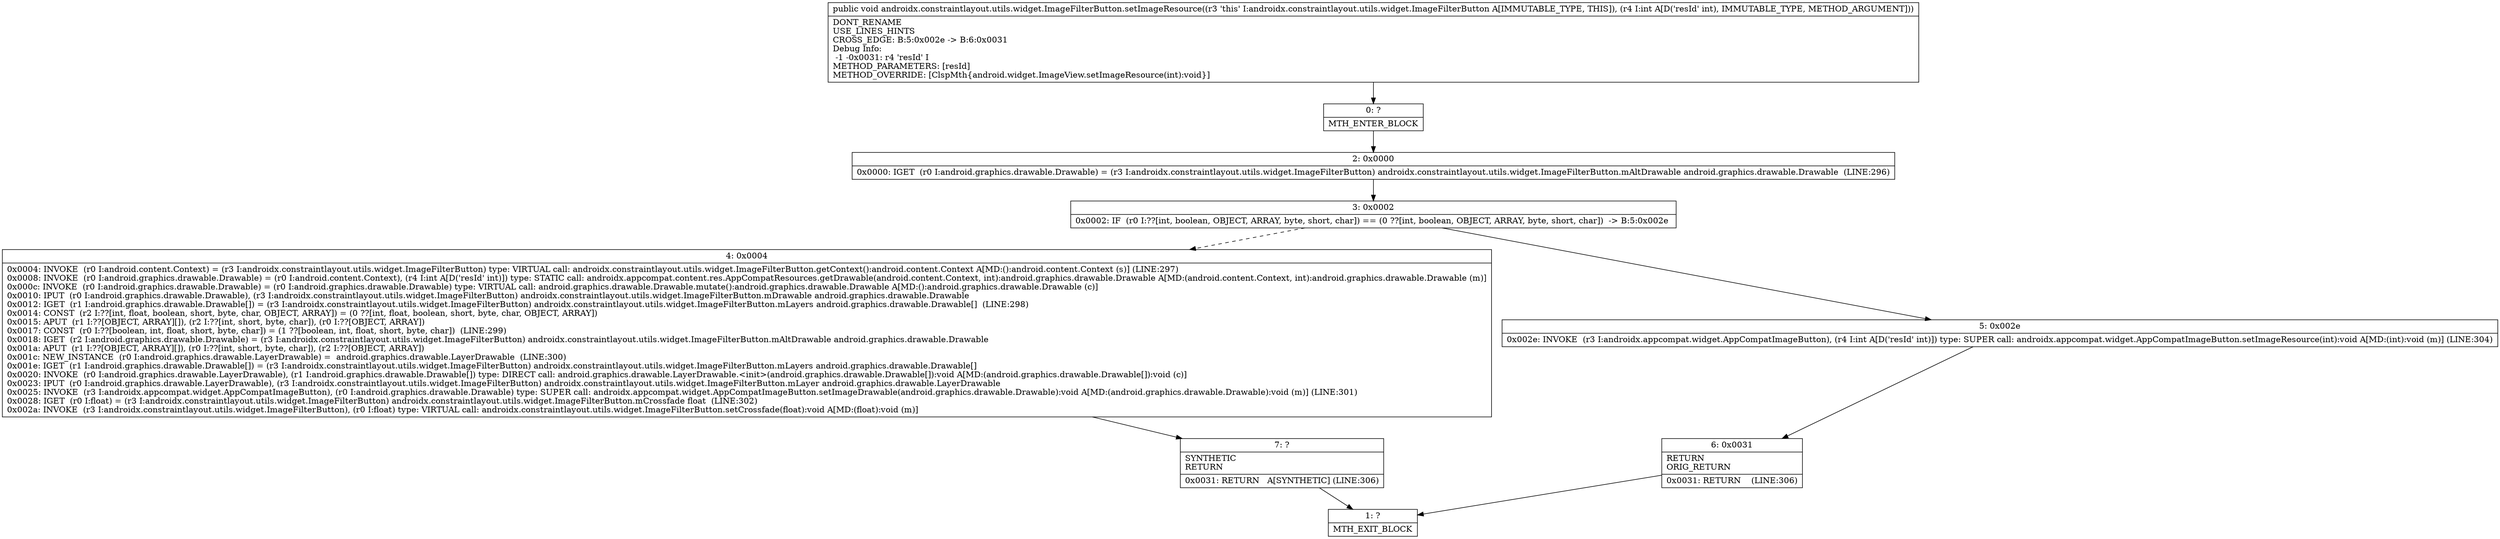 digraph "CFG forandroidx.constraintlayout.utils.widget.ImageFilterButton.setImageResource(I)V" {
Node_0 [shape=record,label="{0\:\ ?|MTH_ENTER_BLOCK\l}"];
Node_2 [shape=record,label="{2\:\ 0x0000|0x0000: IGET  (r0 I:android.graphics.drawable.Drawable) = (r3 I:androidx.constraintlayout.utils.widget.ImageFilterButton) androidx.constraintlayout.utils.widget.ImageFilterButton.mAltDrawable android.graphics.drawable.Drawable  (LINE:296)\l}"];
Node_3 [shape=record,label="{3\:\ 0x0002|0x0002: IF  (r0 I:??[int, boolean, OBJECT, ARRAY, byte, short, char]) == (0 ??[int, boolean, OBJECT, ARRAY, byte, short, char])  \-\> B:5:0x002e \l}"];
Node_4 [shape=record,label="{4\:\ 0x0004|0x0004: INVOKE  (r0 I:android.content.Context) = (r3 I:androidx.constraintlayout.utils.widget.ImageFilterButton) type: VIRTUAL call: androidx.constraintlayout.utils.widget.ImageFilterButton.getContext():android.content.Context A[MD:():android.content.Context (s)] (LINE:297)\l0x0008: INVOKE  (r0 I:android.graphics.drawable.Drawable) = (r0 I:android.content.Context), (r4 I:int A[D('resId' int)]) type: STATIC call: androidx.appcompat.content.res.AppCompatResources.getDrawable(android.content.Context, int):android.graphics.drawable.Drawable A[MD:(android.content.Context, int):android.graphics.drawable.Drawable (m)]\l0x000c: INVOKE  (r0 I:android.graphics.drawable.Drawable) = (r0 I:android.graphics.drawable.Drawable) type: VIRTUAL call: android.graphics.drawable.Drawable.mutate():android.graphics.drawable.Drawable A[MD:():android.graphics.drawable.Drawable (c)]\l0x0010: IPUT  (r0 I:android.graphics.drawable.Drawable), (r3 I:androidx.constraintlayout.utils.widget.ImageFilterButton) androidx.constraintlayout.utils.widget.ImageFilterButton.mDrawable android.graphics.drawable.Drawable \l0x0012: IGET  (r1 I:android.graphics.drawable.Drawable[]) = (r3 I:androidx.constraintlayout.utils.widget.ImageFilterButton) androidx.constraintlayout.utils.widget.ImageFilterButton.mLayers android.graphics.drawable.Drawable[]  (LINE:298)\l0x0014: CONST  (r2 I:??[int, float, boolean, short, byte, char, OBJECT, ARRAY]) = (0 ??[int, float, boolean, short, byte, char, OBJECT, ARRAY]) \l0x0015: APUT  (r1 I:??[OBJECT, ARRAY][]), (r2 I:??[int, short, byte, char]), (r0 I:??[OBJECT, ARRAY]) \l0x0017: CONST  (r0 I:??[boolean, int, float, short, byte, char]) = (1 ??[boolean, int, float, short, byte, char])  (LINE:299)\l0x0018: IGET  (r2 I:android.graphics.drawable.Drawable) = (r3 I:androidx.constraintlayout.utils.widget.ImageFilterButton) androidx.constraintlayout.utils.widget.ImageFilterButton.mAltDrawable android.graphics.drawable.Drawable \l0x001a: APUT  (r1 I:??[OBJECT, ARRAY][]), (r0 I:??[int, short, byte, char]), (r2 I:??[OBJECT, ARRAY]) \l0x001c: NEW_INSTANCE  (r0 I:android.graphics.drawable.LayerDrawable) =  android.graphics.drawable.LayerDrawable  (LINE:300)\l0x001e: IGET  (r1 I:android.graphics.drawable.Drawable[]) = (r3 I:androidx.constraintlayout.utils.widget.ImageFilterButton) androidx.constraintlayout.utils.widget.ImageFilterButton.mLayers android.graphics.drawable.Drawable[] \l0x0020: INVOKE  (r0 I:android.graphics.drawable.LayerDrawable), (r1 I:android.graphics.drawable.Drawable[]) type: DIRECT call: android.graphics.drawable.LayerDrawable.\<init\>(android.graphics.drawable.Drawable[]):void A[MD:(android.graphics.drawable.Drawable[]):void (c)]\l0x0023: IPUT  (r0 I:android.graphics.drawable.LayerDrawable), (r3 I:androidx.constraintlayout.utils.widget.ImageFilterButton) androidx.constraintlayout.utils.widget.ImageFilterButton.mLayer android.graphics.drawable.LayerDrawable \l0x0025: INVOKE  (r3 I:androidx.appcompat.widget.AppCompatImageButton), (r0 I:android.graphics.drawable.Drawable) type: SUPER call: androidx.appcompat.widget.AppCompatImageButton.setImageDrawable(android.graphics.drawable.Drawable):void A[MD:(android.graphics.drawable.Drawable):void (m)] (LINE:301)\l0x0028: IGET  (r0 I:float) = (r3 I:androidx.constraintlayout.utils.widget.ImageFilterButton) androidx.constraintlayout.utils.widget.ImageFilterButton.mCrossfade float  (LINE:302)\l0x002a: INVOKE  (r3 I:androidx.constraintlayout.utils.widget.ImageFilterButton), (r0 I:float) type: VIRTUAL call: androidx.constraintlayout.utils.widget.ImageFilterButton.setCrossfade(float):void A[MD:(float):void (m)]\l}"];
Node_7 [shape=record,label="{7\:\ ?|SYNTHETIC\lRETURN\l|0x0031: RETURN   A[SYNTHETIC] (LINE:306)\l}"];
Node_1 [shape=record,label="{1\:\ ?|MTH_EXIT_BLOCK\l}"];
Node_5 [shape=record,label="{5\:\ 0x002e|0x002e: INVOKE  (r3 I:androidx.appcompat.widget.AppCompatImageButton), (r4 I:int A[D('resId' int)]) type: SUPER call: androidx.appcompat.widget.AppCompatImageButton.setImageResource(int):void A[MD:(int):void (m)] (LINE:304)\l}"];
Node_6 [shape=record,label="{6\:\ 0x0031|RETURN\lORIG_RETURN\l|0x0031: RETURN    (LINE:306)\l}"];
MethodNode[shape=record,label="{public void androidx.constraintlayout.utils.widget.ImageFilterButton.setImageResource((r3 'this' I:androidx.constraintlayout.utils.widget.ImageFilterButton A[IMMUTABLE_TYPE, THIS]), (r4 I:int A[D('resId' int), IMMUTABLE_TYPE, METHOD_ARGUMENT]))  | DONT_RENAME\lUSE_LINES_HINTS\lCROSS_EDGE: B:5:0x002e \-\> B:6:0x0031\lDebug Info:\l  \-1 \-0x0031: r4 'resId' I\lMETHOD_PARAMETERS: [resId]\lMETHOD_OVERRIDE: [ClspMth\{android.widget.ImageView.setImageResource(int):void\}]\l}"];
MethodNode -> Node_0;Node_0 -> Node_2;
Node_2 -> Node_3;
Node_3 -> Node_4[style=dashed];
Node_3 -> Node_5;
Node_4 -> Node_7;
Node_7 -> Node_1;
Node_5 -> Node_6;
Node_6 -> Node_1;
}

